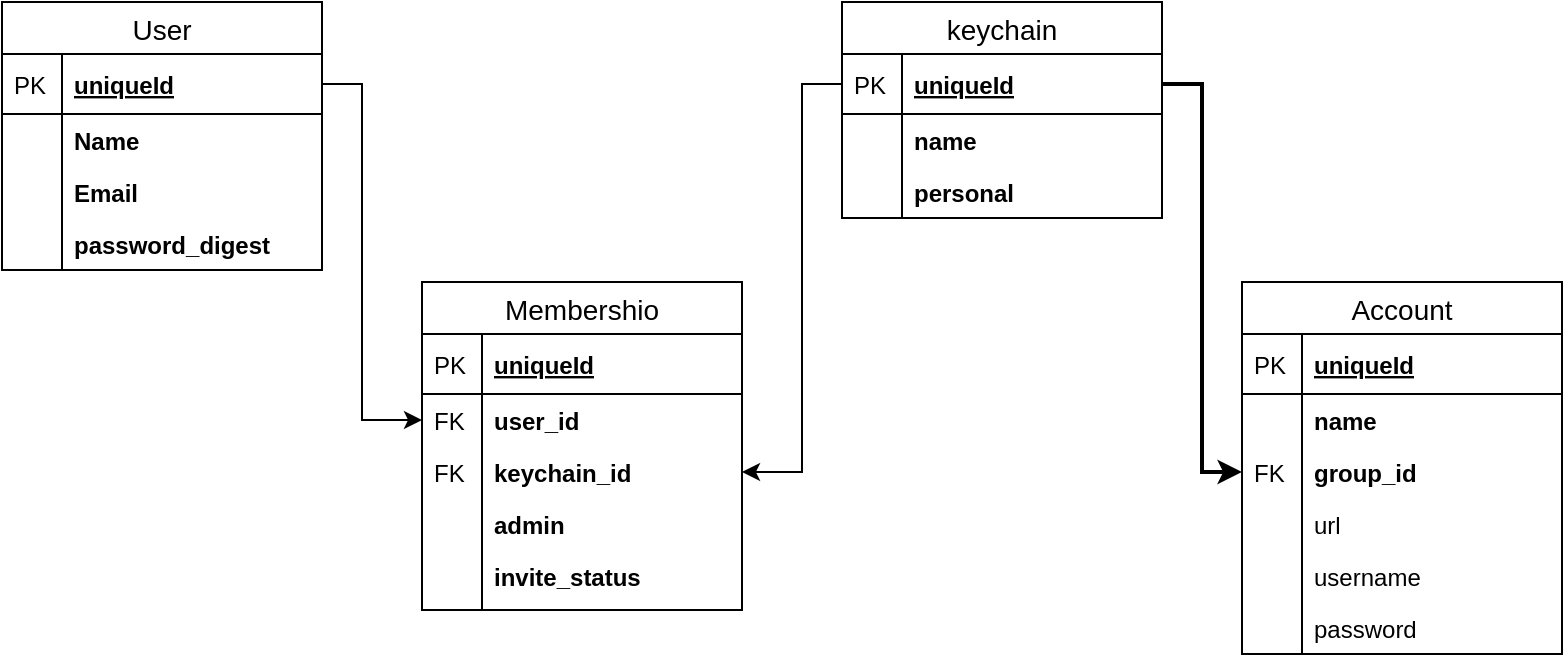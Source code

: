 <mxfile version="13.0.3" type="device"><diagram id="C5RBs43oDa-KdzZeNtuy" name="Page-1"><mxGraphModel dx="1115" dy="795" grid="1" gridSize="10" guides="1" tooltips="1" connect="1" arrows="1" fold="1" page="1" pageScale="1" pageWidth="827" pageHeight="1169" math="0" shadow="0"><root><mxCell id="WIyWlLk6GJQsqaUBKTNV-0"/><mxCell id="WIyWlLk6GJQsqaUBKTNV-1" parent="WIyWlLk6GJQsqaUBKTNV-0"/><mxCell id="D_r6a7sj5GaVaoWDnZSq-82" style="edgeStyle=orthogonalEdgeStyle;rounded=0;orthogonalLoop=1;jettySize=auto;html=1;entryX=0;entryY=0.5;entryDx=0;entryDy=0;strokeWidth=2;" parent="WIyWlLk6GJQsqaUBKTNV-1" source="D_r6a7sj5GaVaoWDnZSq-66" target="D_r6a7sj5GaVaoWDnZSq-76" edge="1"><mxGeometry relative="1" as="geometry"><Array as="points"><mxPoint x="620" y="81"/><mxPoint x="620" y="275"/></Array></mxGeometry></mxCell><mxCell id="D_r6a7sj5GaVaoWDnZSq-7" value="User" style="swimlane;fontStyle=0;childLayout=stackLayout;horizontal=1;startSize=26;horizontalStack=0;resizeParent=1;resizeParentMax=0;resizeLast=0;collapsible=1;marginBottom=0;align=center;fontSize=14;" parent="WIyWlLk6GJQsqaUBKTNV-1" vertex="1"><mxGeometry x="20" y="40" width="160" height="134" as="geometry"/></mxCell><mxCell id="D_r6a7sj5GaVaoWDnZSq-8" value="uniqueId" style="shape=partialRectangle;top=0;left=0;right=0;bottom=1;align=left;verticalAlign=middle;fillColor=none;spacingLeft=34;spacingRight=4;overflow=hidden;rotatable=0;points=[[0,0.5],[1,0.5]];portConstraint=eastwest;dropTarget=0;fontStyle=5;fontSize=12;" parent="D_r6a7sj5GaVaoWDnZSq-7" vertex="1"><mxGeometry y="26" width="160" height="30" as="geometry"/></mxCell><mxCell id="D_r6a7sj5GaVaoWDnZSq-9" value="PK" style="shape=partialRectangle;top=0;left=0;bottom=0;fillColor=none;align=left;verticalAlign=middle;spacingLeft=4;spacingRight=4;overflow=hidden;rotatable=0;points=[];portConstraint=eastwest;part=1;fontSize=12;" parent="D_r6a7sj5GaVaoWDnZSq-8" vertex="1" connectable="0"><mxGeometry width="30" height="30" as="geometry"/></mxCell><mxCell id="efj-BE5MOBggPNlCoeti-3" value="Name" style="shape=partialRectangle;top=0;left=0;right=0;bottom=0;align=left;verticalAlign=top;fillColor=none;spacingLeft=34;spacingRight=4;overflow=hidden;rotatable=0;points=[[0,0.5],[1,0.5]];portConstraint=eastwest;dropTarget=0;fontSize=12;fontStyle=1" parent="D_r6a7sj5GaVaoWDnZSq-7" vertex="1"><mxGeometry y="56" width="160" height="26" as="geometry"/></mxCell><mxCell id="efj-BE5MOBggPNlCoeti-4" value="" style="shape=partialRectangle;top=0;left=0;bottom=0;fillColor=none;align=left;verticalAlign=top;spacingLeft=4;spacingRight=4;overflow=hidden;rotatable=0;points=[];portConstraint=eastwest;part=1;fontSize=12;" parent="efj-BE5MOBggPNlCoeti-3" vertex="1" connectable="0"><mxGeometry width="30" height="26" as="geometry"/></mxCell><mxCell id="D_r6a7sj5GaVaoWDnZSq-10" value="Email" style="shape=partialRectangle;top=0;left=0;right=0;bottom=0;align=left;verticalAlign=top;fillColor=none;spacingLeft=34;spacingRight=4;overflow=hidden;rotatable=0;points=[[0,0.5],[1,0.5]];portConstraint=eastwest;dropTarget=0;fontSize=12;fontStyle=1" parent="D_r6a7sj5GaVaoWDnZSq-7" vertex="1"><mxGeometry y="82" width="160" height="26" as="geometry"/></mxCell><mxCell id="D_r6a7sj5GaVaoWDnZSq-11" value="" style="shape=partialRectangle;top=0;left=0;bottom=0;fillColor=none;align=left;verticalAlign=top;spacingLeft=4;spacingRight=4;overflow=hidden;rotatable=0;points=[];portConstraint=eastwest;part=1;fontSize=12;" parent="D_r6a7sj5GaVaoWDnZSq-10" vertex="1" connectable="0"><mxGeometry width="30" height="26" as="geometry"/></mxCell><mxCell id="D_r6a7sj5GaVaoWDnZSq-12" value="password_digest" style="shape=partialRectangle;top=0;left=0;right=0;bottom=0;align=left;verticalAlign=top;fillColor=none;spacingLeft=34;spacingRight=4;overflow=hidden;rotatable=0;points=[[0,0.5],[1,0.5]];portConstraint=eastwest;dropTarget=0;fontSize=12;fontStyle=1" parent="D_r6a7sj5GaVaoWDnZSq-7" vertex="1"><mxGeometry y="108" width="160" height="26" as="geometry"/></mxCell><mxCell id="D_r6a7sj5GaVaoWDnZSq-13" value="" style="shape=partialRectangle;top=0;left=0;bottom=0;fillColor=none;align=left;verticalAlign=top;spacingLeft=4;spacingRight=4;overflow=hidden;rotatable=0;points=[];portConstraint=eastwest;part=1;fontSize=12;" parent="D_r6a7sj5GaVaoWDnZSq-12" vertex="1" connectable="0"><mxGeometry width="30" height="26" as="geometry"/></mxCell><mxCell id="JlzrbtS3uWj_j3DomO2I-5" style="edgeStyle=orthogonalEdgeStyle;rounded=0;orthogonalLoop=1;jettySize=auto;html=1;exitX=0;exitY=0.5;exitDx=0;exitDy=0;" edge="1" parent="WIyWlLk6GJQsqaUBKTNV-1" source="D_r6a7sj5GaVaoWDnZSq-66" target="KAxq7r91oBYhBGat-4sN-5"><mxGeometry relative="1" as="geometry"><Array as="points"><mxPoint x="420" y="81"/><mxPoint x="420" y="275"/></Array></mxGeometry></mxCell><mxCell id="JlzrbtS3uWj_j3DomO2I-6" style="edgeStyle=orthogonalEdgeStyle;rounded=0;orthogonalLoop=1;jettySize=auto;html=1;exitX=1;exitY=0.5;exitDx=0;exitDy=0;" edge="1" parent="WIyWlLk6GJQsqaUBKTNV-1" source="D_r6a7sj5GaVaoWDnZSq-8" target="KAxq7r91oBYhBGat-4sN-3"><mxGeometry relative="1" as="geometry"><Array as="points"><mxPoint x="200" y="81"/><mxPoint x="200" y="249"/></Array></mxGeometry></mxCell><mxCell id="KAxq7r91oBYhBGat-4sN-0" value="Membershio" style="swimlane;fontStyle=0;childLayout=stackLayout;horizontal=1;startSize=26;horizontalStack=0;resizeParent=1;resizeParentMax=0;resizeLast=0;collapsible=1;marginBottom=0;align=center;fontSize=14;" parent="WIyWlLk6GJQsqaUBKTNV-1" vertex="1"><mxGeometry x="230" y="180" width="160" height="164" as="geometry"/></mxCell><mxCell id="KAxq7r91oBYhBGat-4sN-1" value="uniqueId" style="shape=partialRectangle;top=0;left=0;right=0;bottom=1;align=left;verticalAlign=middle;fillColor=none;spacingLeft=34;spacingRight=4;overflow=hidden;rotatable=0;points=[[0,0.5],[1,0.5]];portConstraint=eastwest;dropTarget=0;fontStyle=5;fontSize=12;" parent="KAxq7r91oBYhBGat-4sN-0" vertex="1"><mxGeometry y="26" width="160" height="30" as="geometry"/></mxCell><mxCell id="KAxq7r91oBYhBGat-4sN-2" value="PK" style="shape=partialRectangle;top=0;left=0;bottom=0;fillColor=none;align=left;verticalAlign=middle;spacingLeft=4;spacingRight=4;overflow=hidden;rotatable=0;points=[];portConstraint=eastwest;part=1;fontSize=12;" parent="KAxq7r91oBYhBGat-4sN-1" vertex="1" connectable="0"><mxGeometry width="30" height="30" as="geometry"/></mxCell><mxCell id="KAxq7r91oBYhBGat-4sN-3" value="user_id" style="shape=partialRectangle;top=0;left=0;right=0;bottom=0;align=left;verticalAlign=top;fillColor=none;spacingLeft=34;spacingRight=4;overflow=hidden;rotatable=0;points=[[0,0.5],[1,0.5]];portConstraint=eastwest;dropTarget=0;fontSize=12;fontStyle=1" parent="KAxq7r91oBYhBGat-4sN-0" vertex="1"><mxGeometry y="56" width="160" height="26" as="geometry"/></mxCell><mxCell id="KAxq7r91oBYhBGat-4sN-4" value="FK" style="shape=partialRectangle;top=0;left=0;bottom=0;fillColor=none;align=left;verticalAlign=top;spacingLeft=4;spacingRight=4;overflow=hidden;rotatable=0;points=[];portConstraint=eastwest;part=1;fontSize=12;" parent="KAxq7r91oBYhBGat-4sN-3" vertex="1" connectable="0"><mxGeometry width="30" height="26" as="geometry"/></mxCell><mxCell id="KAxq7r91oBYhBGat-4sN-5" value="keychain_id" style="shape=partialRectangle;top=0;left=0;right=0;bottom=0;align=left;verticalAlign=top;fillColor=none;spacingLeft=34;spacingRight=4;overflow=hidden;rotatable=0;points=[[0,0.5],[1,0.5]];portConstraint=eastwest;dropTarget=0;fontSize=12;fontStyle=1" parent="KAxq7r91oBYhBGat-4sN-0" vertex="1"><mxGeometry y="82" width="160" height="26" as="geometry"/></mxCell><mxCell id="KAxq7r91oBYhBGat-4sN-6" value="FK" style="shape=partialRectangle;top=0;left=0;bottom=0;fillColor=none;align=left;verticalAlign=top;spacingLeft=4;spacingRight=4;overflow=hidden;rotatable=0;points=[];portConstraint=eastwest;part=1;fontSize=12;" parent="KAxq7r91oBYhBGat-4sN-5" vertex="1" connectable="0"><mxGeometry width="30" height="26" as="geometry"/></mxCell><mxCell id="KAxq7r91oBYhBGat-4sN-11" value="admin" style="shape=partialRectangle;top=0;left=0;right=0;bottom=0;align=left;verticalAlign=top;fillColor=none;spacingLeft=34;spacingRight=4;overflow=hidden;rotatable=0;points=[[0,0.5],[1,0.5]];portConstraint=eastwest;dropTarget=0;fontSize=12;fontStyle=1" parent="KAxq7r91oBYhBGat-4sN-0" vertex="1"><mxGeometry y="108" width="160" height="26" as="geometry"/></mxCell><mxCell id="KAxq7r91oBYhBGat-4sN-12" value="" style="shape=partialRectangle;top=0;left=0;bottom=0;fillColor=none;align=left;verticalAlign=top;spacingLeft=4;spacingRight=4;overflow=hidden;rotatable=0;points=[];portConstraint=eastwest;part=1;fontSize=12;" parent="KAxq7r91oBYhBGat-4sN-11" vertex="1" connectable="0"><mxGeometry width="30" height="26" as="geometry"/></mxCell><mxCell id="KAxq7r91oBYhBGat-4sN-13" value="invite_status" style="shape=partialRectangle;top=0;left=0;right=0;bottom=0;align=left;verticalAlign=top;fillColor=none;spacingLeft=34;spacingRight=4;overflow=hidden;rotatable=0;points=[[0,0.5],[1,0.5]];portConstraint=eastwest;dropTarget=0;fontSize=12;fontStyle=1" parent="KAxq7r91oBYhBGat-4sN-0" vertex="1"><mxGeometry y="134" width="160" height="30" as="geometry"/></mxCell><mxCell id="KAxq7r91oBYhBGat-4sN-14" value="" style="shape=partialRectangle;top=0;left=0;bottom=0;fillColor=none;align=left;verticalAlign=top;spacingLeft=4;spacingRight=4;overflow=hidden;rotatable=0;points=[];portConstraint=eastwest;part=1;fontSize=12;" parent="KAxq7r91oBYhBGat-4sN-13" vertex="1" connectable="0"><mxGeometry width="30" height="30.0" as="geometry"/></mxCell><mxCell id="D_r6a7sj5GaVaoWDnZSq-65" value="keychain" style="swimlane;fontStyle=0;childLayout=stackLayout;horizontal=1;startSize=26;horizontalStack=0;resizeParent=1;resizeParentMax=0;resizeLast=0;collapsible=1;marginBottom=0;align=center;fontSize=14;" parent="WIyWlLk6GJQsqaUBKTNV-1" vertex="1"><mxGeometry x="440" y="40" width="160" height="108" as="geometry"/></mxCell><mxCell id="D_r6a7sj5GaVaoWDnZSq-66" value="uniqueId" style="shape=partialRectangle;top=0;left=0;right=0;bottom=1;align=left;verticalAlign=middle;fillColor=none;spacingLeft=34;spacingRight=4;overflow=hidden;rotatable=0;points=[[0,0.5],[1,0.5]];portConstraint=eastwest;dropTarget=0;fontStyle=5;fontSize=12;" parent="D_r6a7sj5GaVaoWDnZSq-65" vertex="1"><mxGeometry y="26" width="160" height="30" as="geometry"/></mxCell><mxCell id="D_r6a7sj5GaVaoWDnZSq-67" value="PK" style="shape=partialRectangle;top=0;left=0;bottom=0;fillColor=none;align=left;verticalAlign=middle;spacingLeft=4;spacingRight=4;overflow=hidden;rotatable=0;points=[];portConstraint=eastwest;part=1;fontSize=12;" parent="D_r6a7sj5GaVaoWDnZSq-66" vertex="1" connectable="0"><mxGeometry width="30" height="30" as="geometry"/></mxCell><mxCell id="D_r6a7sj5GaVaoWDnZSq-68" value="name" style="shape=partialRectangle;top=0;left=0;right=0;bottom=0;align=left;verticalAlign=top;fillColor=none;spacingLeft=34;spacingRight=4;overflow=hidden;rotatable=0;points=[[0,0.5],[1,0.5]];portConstraint=eastwest;dropTarget=0;fontSize=12;fontStyle=1" parent="D_r6a7sj5GaVaoWDnZSq-65" vertex="1"><mxGeometry y="56" width="160" height="26" as="geometry"/></mxCell><mxCell id="D_r6a7sj5GaVaoWDnZSq-69" value="" style="shape=partialRectangle;top=0;left=0;bottom=0;fillColor=none;align=left;verticalAlign=top;spacingLeft=4;spacingRight=4;overflow=hidden;rotatable=0;points=[];portConstraint=eastwest;part=1;fontSize=12;" parent="D_r6a7sj5GaVaoWDnZSq-68" vertex="1" connectable="0"><mxGeometry width="30" height="26" as="geometry"/></mxCell><mxCell id="-ezfGvfKrlaBR_AeOEZn-0" value="personal" style="shape=partialRectangle;top=0;left=0;right=0;bottom=0;align=left;verticalAlign=top;fillColor=none;spacingLeft=34;spacingRight=4;overflow=hidden;rotatable=0;points=[[0,0.5],[1,0.5]];portConstraint=eastwest;dropTarget=0;fontSize=12;fontStyle=1" parent="D_r6a7sj5GaVaoWDnZSq-65" vertex="1"><mxGeometry y="82" width="160" height="26" as="geometry"/></mxCell><mxCell id="-ezfGvfKrlaBR_AeOEZn-1" value="" style="shape=partialRectangle;top=0;left=0;bottom=0;fillColor=none;align=left;verticalAlign=top;spacingLeft=4;spacingRight=4;overflow=hidden;rotatable=0;points=[];portConstraint=eastwest;part=1;fontSize=12;" parent="-ezfGvfKrlaBR_AeOEZn-0" vertex="1" connectable="0"><mxGeometry width="30" height="26" as="geometry"/></mxCell><mxCell id="D_r6a7sj5GaVaoWDnZSq-49" value="Account" style="swimlane;fontStyle=0;childLayout=stackLayout;horizontal=1;startSize=26;horizontalStack=0;resizeParent=1;resizeParentMax=0;resizeLast=0;collapsible=1;marginBottom=0;align=center;fontSize=14;" parent="WIyWlLk6GJQsqaUBKTNV-1" vertex="1"><mxGeometry x="640" y="180" width="160" height="186" as="geometry"/></mxCell><mxCell id="D_r6a7sj5GaVaoWDnZSq-50" value="uniqueId" style="shape=partialRectangle;top=0;left=0;right=0;bottom=1;align=left;verticalAlign=middle;fillColor=none;spacingLeft=34;spacingRight=4;overflow=hidden;rotatable=0;points=[[0,0.5],[1,0.5]];portConstraint=eastwest;dropTarget=0;fontStyle=5;fontSize=12;" parent="D_r6a7sj5GaVaoWDnZSq-49" vertex="1"><mxGeometry y="26" width="160" height="30" as="geometry"/></mxCell><mxCell id="D_r6a7sj5GaVaoWDnZSq-51" value="PK" style="shape=partialRectangle;top=0;left=0;bottom=0;fillColor=none;align=left;verticalAlign=middle;spacingLeft=4;spacingRight=4;overflow=hidden;rotatable=0;points=[];portConstraint=eastwest;part=1;fontSize=12;" parent="D_r6a7sj5GaVaoWDnZSq-50" vertex="1" connectable="0"><mxGeometry width="30" height="30" as="geometry"/></mxCell><mxCell id="D_r6a7sj5GaVaoWDnZSq-52" value="name" style="shape=partialRectangle;top=0;left=0;right=0;bottom=0;align=left;verticalAlign=top;fillColor=none;spacingLeft=34;spacingRight=4;overflow=hidden;rotatable=0;points=[[0,0.5],[1,0.5]];portConstraint=eastwest;dropTarget=0;fontSize=12;fontStyle=1" parent="D_r6a7sj5GaVaoWDnZSq-49" vertex="1"><mxGeometry y="56" width="160" height="26" as="geometry"/></mxCell><mxCell id="D_r6a7sj5GaVaoWDnZSq-53" value="" style="shape=partialRectangle;top=0;left=0;bottom=0;fillColor=none;align=left;verticalAlign=top;spacingLeft=4;spacingRight=4;overflow=hidden;rotatable=0;points=[];portConstraint=eastwest;part=1;fontSize=12;" parent="D_r6a7sj5GaVaoWDnZSq-52" vertex="1" connectable="0"><mxGeometry width="30" height="26" as="geometry"/></mxCell><mxCell id="D_r6a7sj5GaVaoWDnZSq-76" value="group_id" style="shape=partialRectangle;top=0;left=0;right=0;bottom=0;align=left;verticalAlign=top;fillColor=none;spacingLeft=34;spacingRight=4;overflow=hidden;rotatable=0;points=[[0,0.5],[1,0.5]];portConstraint=eastwest;dropTarget=0;fontSize=12;fontStyle=1" parent="D_r6a7sj5GaVaoWDnZSq-49" vertex="1"><mxGeometry y="82" width="160" height="26" as="geometry"/></mxCell><mxCell id="D_r6a7sj5GaVaoWDnZSq-77" value="FK" style="shape=partialRectangle;top=0;left=0;bottom=0;fillColor=none;align=left;verticalAlign=top;spacingLeft=4;spacingRight=4;overflow=hidden;rotatable=0;points=[];portConstraint=eastwest;part=1;fontSize=12;" parent="D_r6a7sj5GaVaoWDnZSq-76" vertex="1" connectable="0"><mxGeometry width="30" height="26" as="geometry"/></mxCell><mxCell id="D_r6a7sj5GaVaoWDnZSq-54" value="url" style="shape=partialRectangle;top=0;left=0;right=0;bottom=0;align=left;verticalAlign=top;fillColor=none;spacingLeft=34;spacingRight=4;overflow=hidden;rotatable=0;points=[[0,0.5],[1,0.5]];portConstraint=eastwest;dropTarget=0;fontSize=12;" parent="D_r6a7sj5GaVaoWDnZSq-49" vertex="1"><mxGeometry y="108" width="160" height="26" as="geometry"/></mxCell><mxCell id="D_r6a7sj5GaVaoWDnZSq-55" value="" style="shape=partialRectangle;top=0;left=0;bottom=0;fillColor=none;align=left;verticalAlign=top;spacingLeft=4;spacingRight=4;overflow=hidden;rotatable=0;points=[];portConstraint=eastwest;part=1;fontSize=12;" parent="D_r6a7sj5GaVaoWDnZSq-54" vertex="1" connectable="0"><mxGeometry width="30" height="26" as="geometry"/></mxCell><mxCell id="D_r6a7sj5GaVaoWDnZSq-56" value="username" style="shape=partialRectangle;top=0;left=0;right=0;bottom=0;align=left;verticalAlign=top;fillColor=none;spacingLeft=34;spacingRight=4;overflow=hidden;rotatable=0;points=[[0,0.5],[1,0.5]];portConstraint=eastwest;dropTarget=0;fontSize=12;" parent="D_r6a7sj5GaVaoWDnZSq-49" vertex="1"><mxGeometry y="134" width="160" height="26" as="geometry"/></mxCell><mxCell id="D_r6a7sj5GaVaoWDnZSq-57" value="" style="shape=partialRectangle;top=0;left=0;bottom=0;fillColor=none;align=left;verticalAlign=top;spacingLeft=4;spacingRight=4;overflow=hidden;rotatable=0;points=[];portConstraint=eastwest;part=1;fontSize=12;" parent="D_r6a7sj5GaVaoWDnZSq-56" vertex="1" connectable="0"><mxGeometry width="30" height="26" as="geometry"/></mxCell><mxCell id="D_r6a7sj5GaVaoWDnZSq-60" value="password" style="shape=partialRectangle;top=0;left=0;right=0;bottom=0;align=left;verticalAlign=top;fillColor=none;spacingLeft=34;spacingRight=4;overflow=hidden;rotatable=0;points=[[0,0.5],[1,0.5]];portConstraint=eastwest;dropTarget=0;fontSize=12;" parent="D_r6a7sj5GaVaoWDnZSq-49" vertex="1"><mxGeometry y="160" width="160" height="26" as="geometry"/></mxCell><mxCell id="D_r6a7sj5GaVaoWDnZSq-61" value="" style="shape=partialRectangle;top=0;left=0;bottom=0;fillColor=none;align=left;verticalAlign=top;spacingLeft=4;spacingRight=4;overflow=hidden;rotatable=0;points=[];portConstraint=eastwest;part=1;fontSize=12;" parent="D_r6a7sj5GaVaoWDnZSq-60" vertex="1" connectable="0"><mxGeometry width="30" height="26" as="geometry"/></mxCell></root></mxGraphModel></diagram></mxfile>